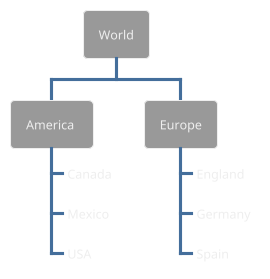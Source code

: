 ' Do not edit
' Theme Gallery
' autogenerated by script
'
@startwbs
!theme spacelab-white
* World
** America 
***_ Canada 
***_ Mexico
***_ USA
** Europe
***_  England
***_  Germany
***_  Spain
@endwbs
